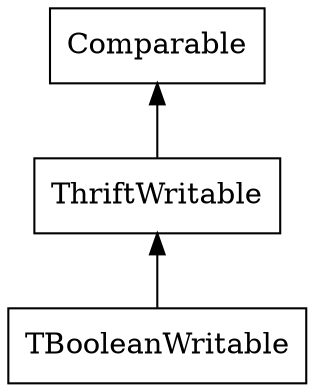 digraph G {
    rankdir = BT
    node [shape = "box"]

    subgraph HDFS {
        TBooleanWritable -> ThriftWritable -> Comparable
    }
}
